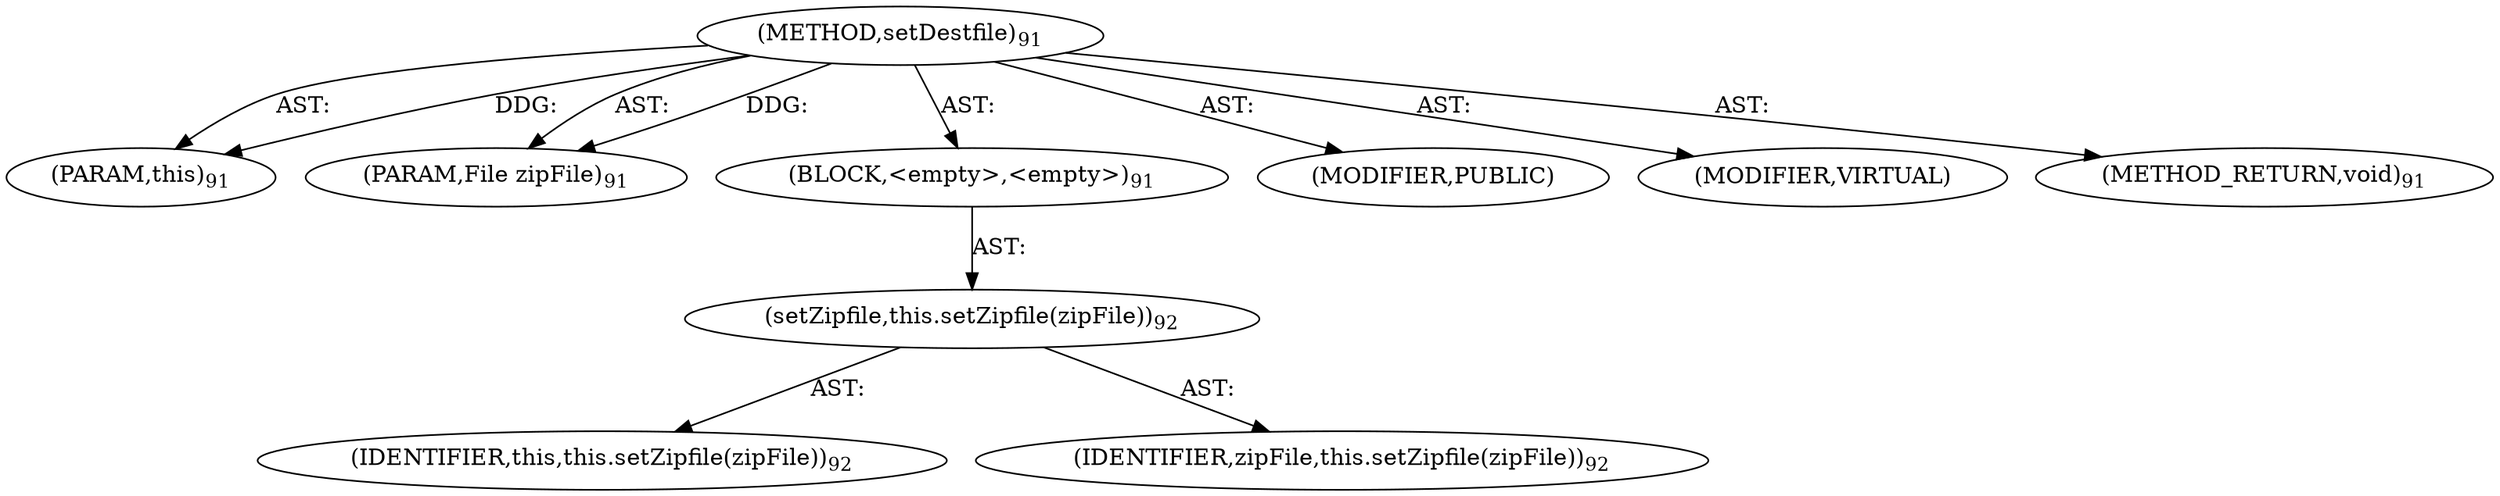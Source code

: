 digraph "setDestfile" {  
"111669149697" [label = <(METHOD,setDestfile)<SUB>91</SUB>> ]
"115964116993" [label = <(PARAM,this)<SUB>91</SUB>> ]
"115964116998" [label = <(PARAM,File zipFile)<SUB>91</SUB>> ]
"25769803777" [label = <(BLOCK,&lt;empty&gt;,&lt;empty&gt;)<SUB>91</SUB>> ]
"30064771074" [label = <(setZipfile,this.setZipfile(zipFile))<SUB>92</SUB>> ]
"68719476737" [label = <(IDENTIFIER,this,this.setZipfile(zipFile))<SUB>92</SUB>> ]
"68719476749" [label = <(IDENTIFIER,zipFile,this.setZipfile(zipFile))<SUB>92</SUB>> ]
"133143986180" [label = <(MODIFIER,PUBLIC)> ]
"133143986181" [label = <(MODIFIER,VIRTUAL)> ]
"128849018881" [label = <(METHOD_RETURN,void)<SUB>91</SUB>> ]
  "111669149697" -> "115964116993"  [ label = "AST: "] 
  "111669149697" -> "115964116998"  [ label = "AST: "] 
  "111669149697" -> "25769803777"  [ label = "AST: "] 
  "111669149697" -> "133143986180"  [ label = "AST: "] 
  "111669149697" -> "133143986181"  [ label = "AST: "] 
  "111669149697" -> "128849018881"  [ label = "AST: "] 
  "25769803777" -> "30064771074"  [ label = "AST: "] 
  "30064771074" -> "68719476737"  [ label = "AST: "] 
  "30064771074" -> "68719476749"  [ label = "AST: "] 
  "111669149697" -> "115964116993"  [ label = "DDG: "] 
  "111669149697" -> "115964116998"  [ label = "DDG: "] 
}
